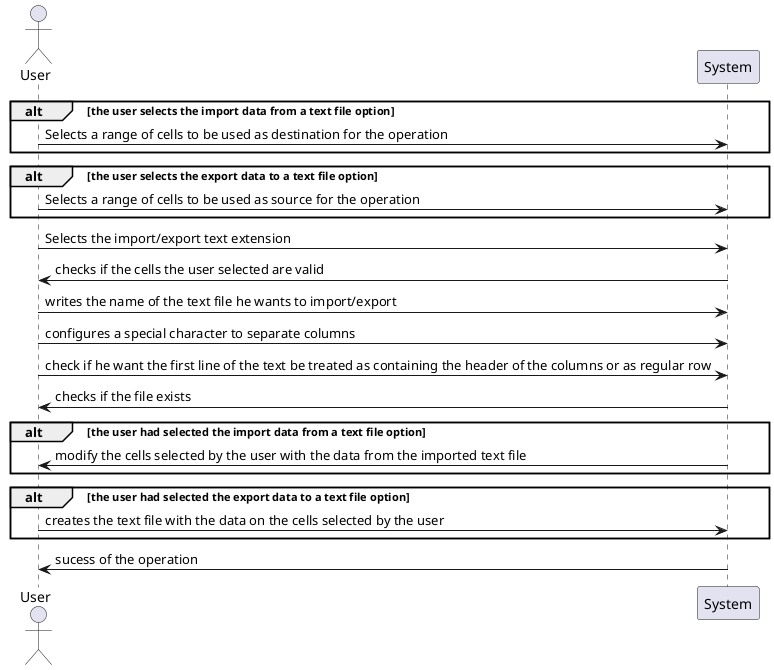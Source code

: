 @startuml ipc04.1_analysis.png

actor User

participant "System" as s

alt the user selects the import data from a text file option
User->s: Selects a range of cells to be used as destination for the operation
end

alt the user selects the export data to a text file option
User->s: Selects a range of cells to be used as source for the operation
end

User->s: Selects the import/export text extension
s->User: checks if the cells the user selected are valid
User->s: writes the name of the text file he wants to import/export
User->s: configures a special character to separate columns
User->s: check if he want the first line of the text be treated as containing the header of the columns or as regular row
s->User: checks if the file exists

alt the user had selected the import data from a text file option
s->User: modify the cells selected by the user with the data from the imported text file
end

alt the user had selected the export data to a text file option
User->s: creates the text file with the data on the cells selected by the user
end

s->User: sucess of the operation

@enduml
